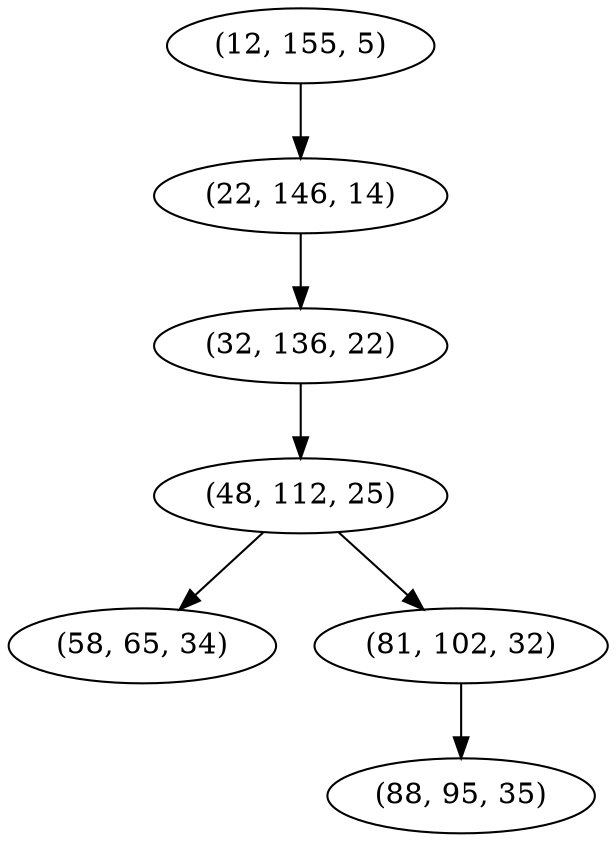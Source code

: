 digraph tree {
    "(12, 155, 5)";
    "(22, 146, 14)";
    "(32, 136, 22)";
    "(48, 112, 25)";
    "(58, 65, 34)";
    "(81, 102, 32)";
    "(88, 95, 35)";
    "(12, 155, 5)" -> "(22, 146, 14)";
    "(22, 146, 14)" -> "(32, 136, 22)";
    "(32, 136, 22)" -> "(48, 112, 25)";
    "(48, 112, 25)" -> "(58, 65, 34)";
    "(48, 112, 25)" -> "(81, 102, 32)";
    "(81, 102, 32)" -> "(88, 95, 35)";
}

